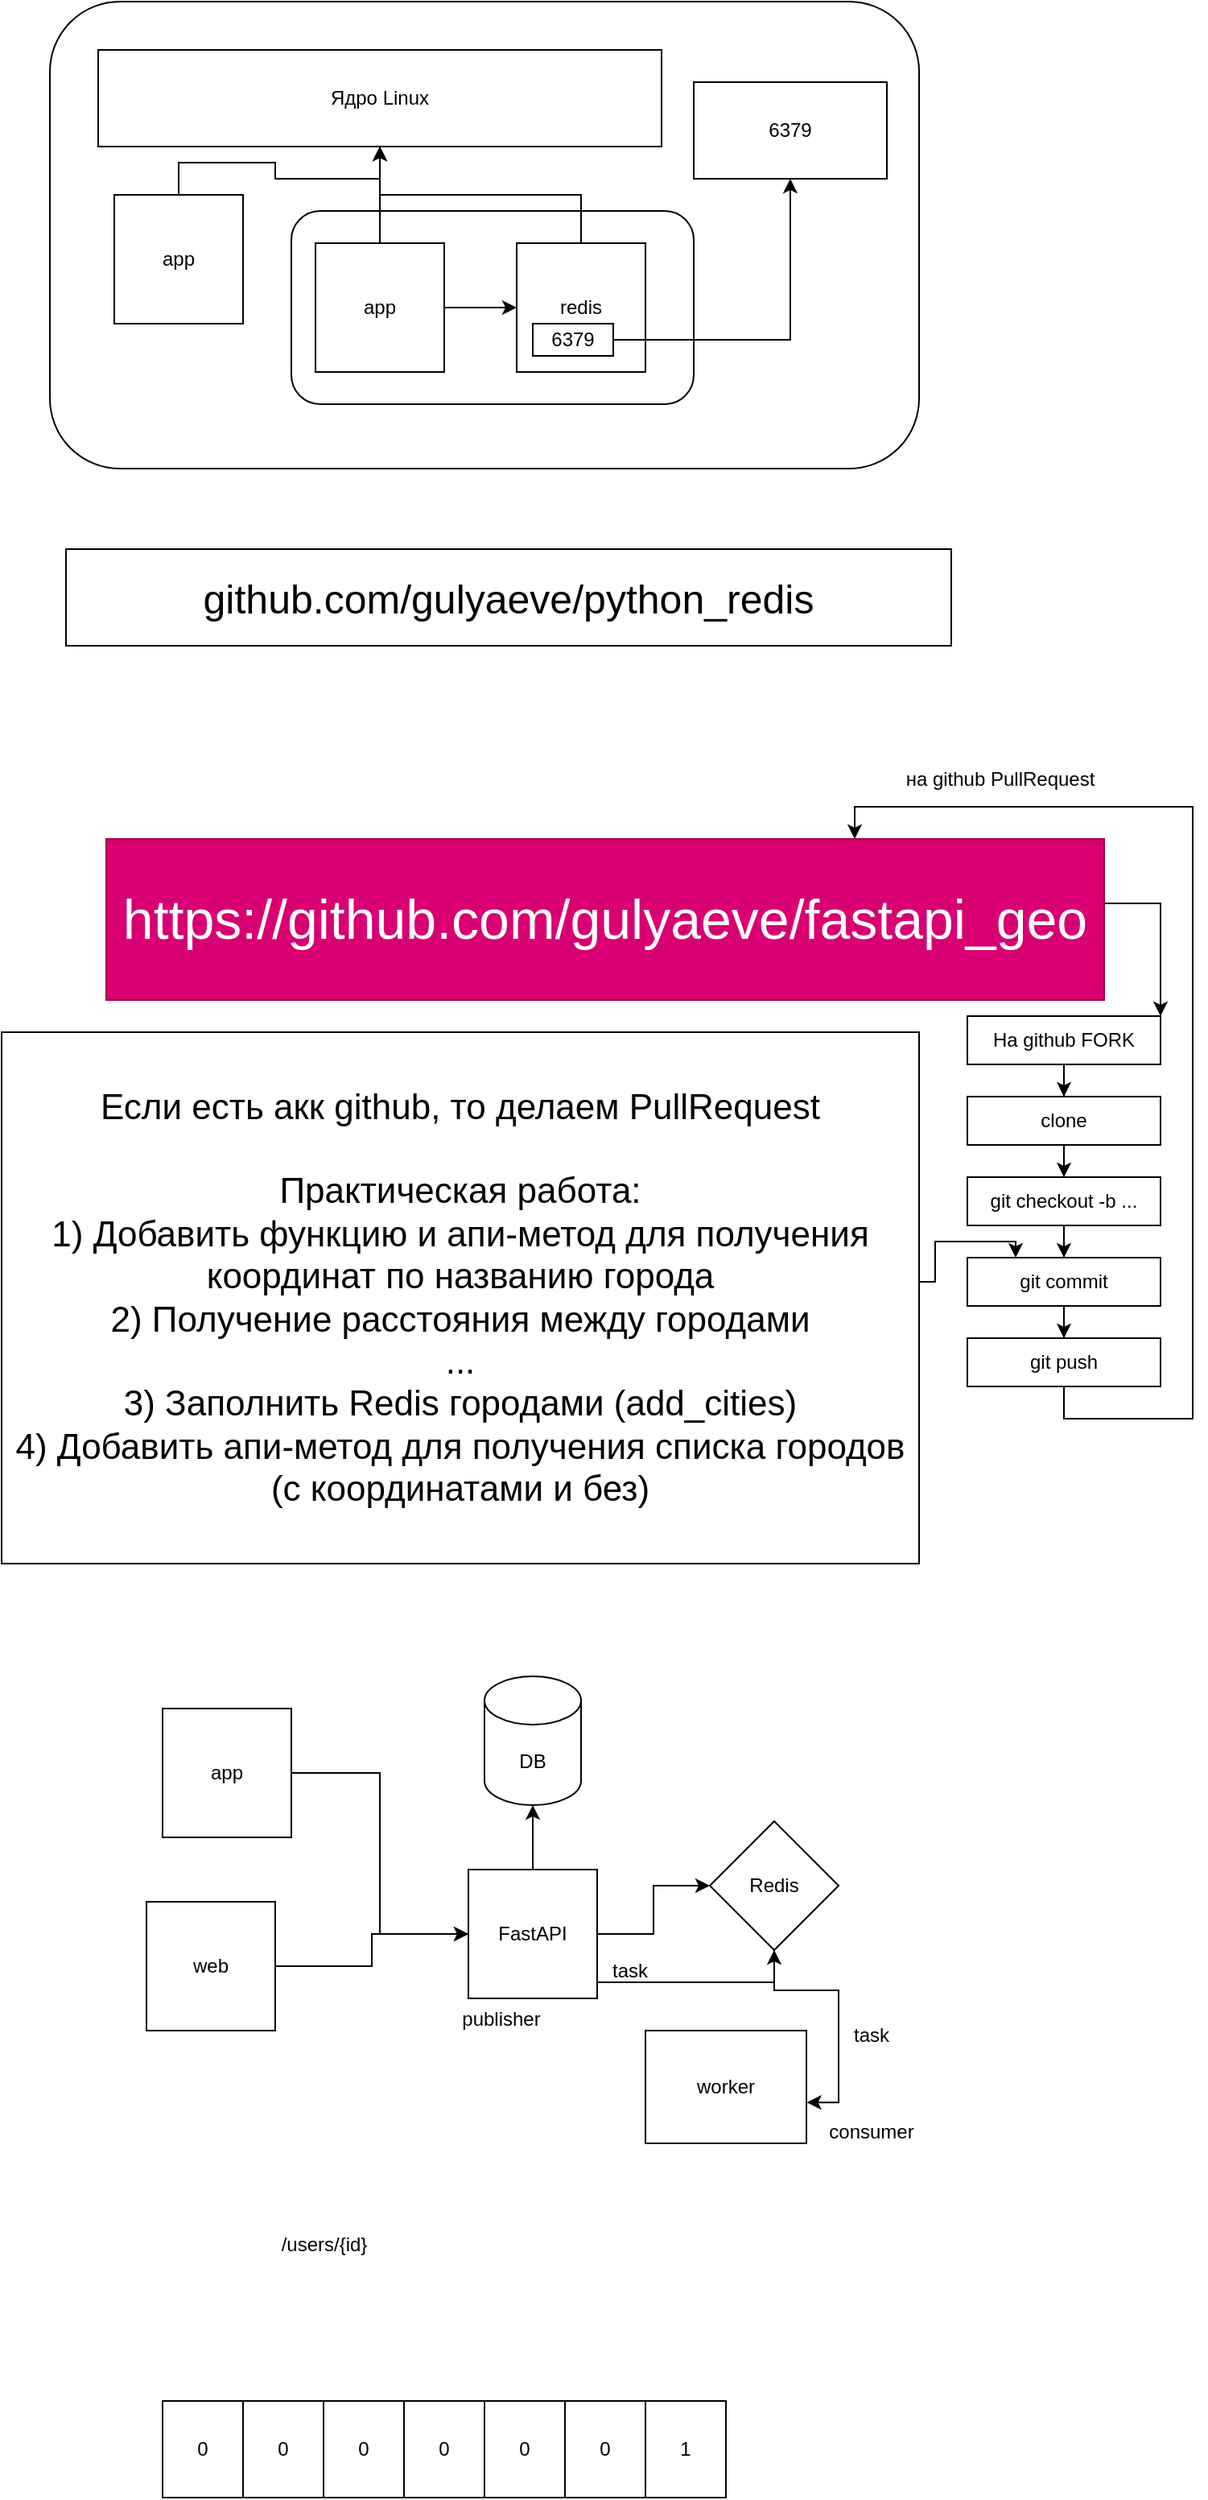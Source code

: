 <mxfile version="26.0.16">
  <diagram name="Страница — 1" id="WQwuP09TPoMwarvuiuxg">
    <mxGraphModel dx="1142" dy="592" grid="1" gridSize="10" guides="1" tooltips="1" connect="1" arrows="1" fold="1" page="1" pageScale="1" pageWidth="827" pageHeight="1169" math="0" shadow="0">
      <root>
        <mxCell id="0" />
        <mxCell id="1" parent="0" />
        <mxCell id="fn4winlbEcdYrHhDFiLH-1" value="" style="rounded=1;whiteSpace=wrap;html=1;" parent="1" vertex="1">
          <mxGeometry x="60" y="150" width="540" height="290" as="geometry" />
        </mxCell>
        <mxCell id="fn4winlbEcdYrHhDFiLH-2" value="Ядро Linux" style="rounded=0;whiteSpace=wrap;html=1;" parent="1" vertex="1">
          <mxGeometry x="90" y="180" width="350" height="60" as="geometry" />
        </mxCell>
        <mxCell id="fn4winlbEcdYrHhDFiLH-4" style="edgeStyle=orthogonalEdgeStyle;rounded=0;orthogonalLoop=1;jettySize=auto;html=1;" parent="1" source="fn4winlbEcdYrHhDFiLH-3" target="fn4winlbEcdYrHhDFiLH-2" edge="1">
          <mxGeometry relative="1" as="geometry" />
        </mxCell>
        <mxCell id="fn4winlbEcdYrHhDFiLH-3" value="app" style="whiteSpace=wrap;html=1;aspect=fixed;" parent="1" vertex="1">
          <mxGeometry x="100" y="270" width="80" height="80" as="geometry" />
        </mxCell>
        <mxCell id="fn4winlbEcdYrHhDFiLH-5" value="" style="rounded=1;whiteSpace=wrap;html=1;" parent="1" vertex="1">
          <mxGeometry x="210" y="280" width="250" height="120" as="geometry" />
        </mxCell>
        <mxCell id="fn4winlbEcdYrHhDFiLH-8" style="edgeStyle=orthogonalEdgeStyle;rounded=0;orthogonalLoop=1;jettySize=auto;html=1;" parent="1" source="fn4winlbEcdYrHhDFiLH-6" target="fn4winlbEcdYrHhDFiLH-2" edge="1">
          <mxGeometry relative="1" as="geometry" />
        </mxCell>
        <mxCell id="fn4winlbEcdYrHhDFiLH-10" style="edgeStyle=orthogonalEdgeStyle;rounded=0;orthogonalLoop=1;jettySize=auto;html=1;entryX=0;entryY=0.5;entryDx=0;entryDy=0;" parent="1" source="fn4winlbEcdYrHhDFiLH-6" target="fn4winlbEcdYrHhDFiLH-7" edge="1">
          <mxGeometry relative="1" as="geometry" />
        </mxCell>
        <mxCell id="fn4winlbEcdYrHhDFiLH-6" value="app" style="whiteSpace=wrap;html=1;aspect=fixed;" parent="1" vertex="1">
          <mxGeometry x="225" y="300" width="80" height="80" as="geometry" />
        </mxCell>
        <mxCell id="fn4winlbEcdYrHhDFiLH-9" style="edgeStyle=orthogonalEdgeStyle;rounded=0;orthogonalLoop=1;jettySize=auto;html=1;" parent="1" source="fn4winlbEcdYrHhDFiLH-7" target="fn4winlbEcdYrHhDFiLH-2" edge="1">
          <mxGeometry relative="1" as="geometry" />
        </mxCell>
        <mxCell id="fn4winlbEcdYrHhDFiLH-7" value="redis" style="whiteSpace=wrap;html=1;aspect=fixed;" parent="1" vertex="1">
          <mxGeometry x="350" y="300" width="80" height="80" as="geometry" />
        </mxCell>
        <mxCell id="fn4winlbEcdYrHhDFiLH-11" value="6379" style="rounded=0;whiteSpace=wrap;html=1;" parent="1" vertex="1">
          <mxGeometry x="460" y="200" width="120" height="60" as="geometry" />
        </mxCell>
        <mxCell id="fn4winlbEcdYrHhDFiLH-13" style="edgeStyle=orthogonalEdgeStyle;rounded=0;orthogonalLoop=1;jettySize=auto;html=1;" parent="1" source="fn4winlbEcdYrHhDFiLH-12" target="fn4winlbEcdYrHhDFiLH-11" edge="1">
          <mxGeometry relative="1" as="geometry" />
        </mxCell>
        <mxCell id="fn4winlbEcdYrHhDFiLH-12" value="6379" style="rounded=0;whiteSpace=wrap;html=1;" parent="1" vertex="1">
          <mxGeometry x="360" y="350" width="50" height="20" as="geometry" />
        </mxCell>
        <mxCell id="fn4winlbEcdYrHhDFiLH-15" value="&lt;font style=&quot;font-size: 25px;&quot;&gt;github.com/gulyaeve/python_redis&lt;/font&gt;" style="whiteSpace=wrap;html=1;" parent="1" vertex="1">
          <mxGeometry x="70" y="490" width="550" height="60" as="geometry" />
        </mxCell>
        <mxCell id="KBHfh1e-qDfWNZJxdLg--4" style="edgeStyle=orthogonalEdgeStyle;rounded=0;orthogonalLoop=1;jettySize=auto;html=1;entryX=1;entryY=0;entryDx=0;entryDy=0;" parent="1" source="KBHfh1e-qDfWNZJxdLg--1" target="KBHfh1e-qDfWNZJxdLg--3" edge="1">
          <mxGeometry relative="1" as="geometry">
            <Array as="points">
              <mxPoint x="750" y="710" />
            </Array>
          </mxGeometry>
        </mxCell>
        <mxCell id="KBHfh1e-qDfWNZJxdLg--1" value="&lt;font style=&quot;font-size: 34px;&quot;&gt;https://github.com/gulyaeve/fastapi_geo&lt;/font&gt;" style="whiteSpace=wrap;html=1;fillColor=#d80073;fontColor=#ffffff;strokeColor=#A50040;" parent="1" vertex="1">
          <mxGeometry x="95" y="670" width="620" height="100" as="geometry" />
        </mxCell>
        <mxCell id="KBHfh1e-qDfWNZJxdLg--15" style="edgeStyle=orthogonalEdgeStyle;rounded=0;orthogonalLoop=1;jettySize=auto;html=1;entryX=0.25;entryY=0;entryDx=0;entryDy=0;" parent="1" source="KBHfh1e-qDfWNZJxdLg--2" target="KBHfh1e-qDfWNZJxdLg--9" edge="1">
          <mxGeometry relative="1" as="geometry">
            <Array as="points">
              <mxPoint x="610" y="945" />
              <mxPoint x="610" y="920" />
              <mxPoint x="660" y="920" />
            </Array>
          </mxGeometry>
        </mxCell>
        <mxCell id="KBHfh1e-qDfWNZJxdLg--2" value="&lt;font style=&quot;font-size: 22px;&quot;&gt;Если есть акк github, то делаем PullRequest&lt;br&gt;&lt;br&gt;Практическая работа:&lt;/font&gt;&lt;div&gt;&lt;font style=&quot;font-size: 22px;&quot;&gt;1) Добавить функцию и апи-метод для получения координат по названию города&lt;/font&gt;&lt;/div&gt;&lt;div&gt;&lt;font style=&quot;font-size: 22px;&quot;&gt;2) Получение расстояния между городами&lt;br&gt;...&lt;br&gt;3) Заполнить Redis городами (add_cities)&lt;/font&gt;&lt;/div&gt;&lt;div&gt;&lt;font style=&quot;font-size: 22px;&quot;&gt;4) Добавить апи-метод для получения списка городов (с координатами и без)&lt;/font&gt;&lt;/div&gt;" style="rounded=0;whiteSpace=wrap;html=1;" parent="1" vertex="1">
          <mxGeometry x="30" y="790" width="570" height="330" as="geometry" />
        </mxCell>
        <mxCell id="KBHfh1e-qDfWNZJxdLg--6" style="edgeStyle=orthogonalEdgeStyle;rounded=0;orthogonalLoop=1;jettySize=auto;html=1;entryX=0.5;entryY=0;entryDx=0;entryDy=0;" parent="1" source="KBHfh1e-qDfWNZJxdLg--3" target="KBHfh1e-qDfWNZJxdLg--5" edge="1">
          <mxGeometry relative="1" as="geometry" />
        </mxCell>
        <mxCell id="KBHfh1e-qDfWNZJxdLg--3" value="На github FORK" style="rounded=0;whiteSpace=wrap;html=1;" parent="1" vertex="1">
          <mxGeometry x="630" y="780" width="120" height="30" as="geometry" />
        </mxCell>
        <mxCell id="KBHfh1e-qDfWNZJxdLg--8" style="edgeStyle=orthogonalEdgeStyle;rounded=0;orthogonalLoop=1;jettySize=auto;html=1;entryX=0.5;entryY=0;entryDx=0;entryDy=0;" parent="1" source="KBHfh1e-qDfWNZJxdLg--5" target="KBHfh1e-qDfWNZJxdLg--7" edge="1">
          <mxGeometry relative="1" as="geometry" />
        </mxCell>
        <mxCell id="KBHfh1e-qDfWNZJxdLg--5" value="clone" style="rounded=0;whiteSpace=wrap;html=1;" parent="1" vertex="1">
          <mxGeometry x="630" y="830" width="120" height="30" as="geometry" />
        </mxCell>
        <mxCell id="KBHfh1e-qDfWNZJxdLg--10" style="edgeStyle=orthogonalEdgeStyle;rounded=0;orthogonalLoop=1;jettySize=auto;html=1;entryX=0.5;entryY=0;entryDx=0;entryDy=0;" parent="1" source="KBHfh1e-qDfWNZJxdLg--7" target="KBHfh1e-qDfWNZJxdLg--9" edge="1">
          <mxGeometry relative="1" as="geometry" />
        </mxCell>
        <mxCell id="KBHfh1e-qDfWNZJxdLg--7" value="git checkout -b ..." style="rounded=0;whiteSpace=wrap;html=1;" parent="1" vertex="1">
          <mxGeometry x="630" y="880" width="120" height="30" as="geometry" />
        </mxCell>
        <mxCell id="KBHfh1e-qDfWNZJxdLg--12" style="edgeStyle=orthogonalEdgeStyle;rounded=0;orthogonalLoop=1;jettySize=auto;html=1;entryX=0.5;entryY=0;entryDx=0;entryDy=0;" parent="1" source="KBHfh1e-qDfWNZJxdLg--9" target="KBHfh1e-qDfWNZJxdLg--11" edge="1">
          <mxGeometry relative="1" as="geometry" />
        </mxCell>
        <mxCell id="KBHfh1e-qDfWNZJxdLg--9" value="git commit" style="rounded=0;whiteSpace=wrap;html=1;" parent="1" vertex="1">
          <mxGeometry x="630" y="930" width="120" height="30" as="geometry" />
        </mxCell>
        <mxCell id="KBHfh1e-qDfWNZJxdLg--13" style="edgeStyle=orthogonalEdgeStyle;rounded=0;orthogonalLoop=1;jettySize=auto;html=1;entryX=0.75;entryY=0;entryDx=0;entryDy=0;" parent="1" source="KBHfh1e-qDfWNZJxdLg--11" target="KBHfh1e-qDfWNZJxdLg--1" edge="1">
          <mxGeometry relative="1" as="geometry">
            <Array as="points">
              <mxPoint x="690" y="1030" />
              <mxPoint x="770" y="1030" />
              <mxPoint x="770" y="650" />
              <mxPoint x="560" y="650" />
            </Array>
          </mxGeometry>
        </mxCell>
        <mxCell id="KBHfh1e-qDfWNZJxdLg--11" value="git push" style="rounded=0;whiteSpace=wrap;html=1;" parent="1" vertex="1">
          <mxGeometry x="630" y="980" width="120" height="30" as="geometry" />
        </mxCell>
        <mxCell id="KBHfh1e-qDfWNZJxdLg--14" value="на github PullRequest" style="text;html=1;align=center;verticalAlign=middle;resizable=0;points=[];autosize=1;strokeColor=none;fillColor=none;" parent="1" vertex="1">
          <mxGeometry x="580" y="618" width="140" height="30" as="geometry" />
        </mxCell>
        <mxCell id="KBHfh1e-qDfWNZJxdLg--19" style="edgeStyle=orthogonalEdgeStyle;rounded=0;orthogonalLoop=1;jettySize=auto;html=1;" parent="1" source="KBHfh1e-qDfWNZJxdLg--16" target="KBHfh1e-qDfWNZJxdLg--17" edge="1">
          <mxGeometry relative="1" as="geometry" />
        </mxCell>
        <mxCell id="KBHfh1e-qDfWNZJxdLg--20" style="edgeStyle=orthogonalEdgeStyle;rounded=0;orthogonalLoop=1;jettySize=auto;html=1;" parent="1" source="KBHfh1e-qDfWNZJxdLg--16" target="KBHfh1e-qDfWNZJxdLg--18" edge="1">
          <mxGeometry relative="1" as="geometry" />
        </mxCell>
        <mxCell id="cM8j93rt0SA525iANO2E-9" style="edgeStyle=orthogonalEdgeStyle;rounded=0;orthogonalLoop=1;jettySize=auto;html=1;entryX=0.5;entryY=1;entryDx=0;entryDy=0;" edge="1" parent="1" source="KBHfh1e-qDfWNZJxdLg--16" target="KBHfh1e-qDfWNZJxdLg--18">
          <mxGeometry relative="1" as="geometry">
            <Array as="points">
              <mxPoint x="510" y="1380" />
            </Array>
          </mxGeometry>
        </mxCell>
        <mxCell id="KBHfh1e-qDfWNZJxdLg--16" value="FastAPI" style="whiteSpace=wrap;html=1;aspect=fixed;" parent="1" vertex="1">
          <mxGeometry x="320" y="1310" width="80" height="80" as="geometry" />
        </mxCell>
        <mxCell id="KBHfh1e-qDfWNZJxdLg--17" value="DB" style="shape=cylinder3;whiteSpace=wrap;html=1;boundedLbl=1;backgroundOutline=1;size=15;" parent="1" vertex="1">
          <mxGeometry x="330" y="1190" width="60" height="80" as="geometry" />
        </mxCell>
        <mxCell id="KBHfh1e-qDfWNZJxdLg--18" value="Redis" style="rhombus;whiteSpace=wrap;html=1;" parent="1" vertex="1">
          <mxGeometry x="470" y="1280" width="80" height="80" as="geometry" />
        </mxCell>
        <mxCell id="KBHfh1e-qDfWNZJxdLg--23" style="edgeStyle=orthogonalEdgeStyle;rounded=0;orthogonalLoop=1;jettySize=auto;html=1;entryX=0;entryY=0.5;entryDx=0;entryDy=0;" parent="1" source="KBHfh1e-qDfWNZJxdLg--21" target="KBHfh1e-qDfWNZJxdLg--16" edge="1">
          <mxGeometry relative="1" as="geometry" />
        </mxCell>
        <mxCell id="KBHfh1e-qDfWNZJxdLg--21" value="app" style="whiteSpace=wrap;html=1;aspect=fixed;" parent="1" vertex="1">
          <mxGeometry x="130" y="1210" width="80" height="80" as="geometry" />
        </mxCell>
        <mxCell id="KBHfh1e-qDfWNZJxdLg--24" style="edgeStyle=orthogonalEdgeStyle;rounded=0;orthogonalLoop=1;jettySize=auto;html=1;" parent="1" source="KBHfh1e-qDfWNZJxdLg--22" target="KBHfh1e-qDfWNZJxdLg--16" edge="1">
          <mxGeometry relative="1" as="geometry" />
        </mxCell>
        <mxCell id="KBHfh1e-qDfWNZJxdLg--22" value="web" style="whiteSpace=wrap;html=1;aspect=fixed;" parent="1" vertex="1">
          <mxGeometry x="120" y="1330" width="80" height="80" as="geometry" />
        </mxCell>
        <mxCell id="KBHfh1e-qDfWNZJxdLg--25" value="/users/{id}" style="text;html=1;align=center;verticalAlign=middle;resizable=0;points=[];autosize=1;strokeColor=none;fillColor=none;" parent="1" vertex="1">
          <mxGeometry x="190" y="1528" width="80" height="30" as="geometry" />
        </mxCell>
        <mxCell id="cM8j93rt0SA525iANO2E-1" value="0" style="rounded=0;whiteSpace=wrap;html=1;" vertex="1" parent="1">
          <mxGeometry x="130" y="1640" width="50" height="60" as="geometry" />
        </mxCell>
        <mxCell id="cM8j93rt0SA525iANO2E-2" value="0" style="rounded=0;whiteSpace=wrap;html=1;" vertex="1" parent="1">
          <mxGeometry x="180" y="1640" width="50" height="60" as="geometry" />
        </mxCell>
        <mxCell id="cM8j93rt0SA525iANO2E-3" value="0" style="rounded=0;whiteSpace=wrap;html=1;" vertex="1" parent="1">
          <mxGeometry x="230" y="1640" width="50" height="60" as="geometry" />
        </mxCell>
        <mxCell id="cM8j93rt0SA525iANO2E-4" value="0" style="rounded=0;whiteSpace=wrap;html=1;" vertex="1" parent="1">
          <mxGeometry x="280" y="1640" width="50" height="60" as="geometry" />
        </mxCell>
        <mxCell id="cM8j93rt0SA525iANO2E-5" value="0" style="rounded=0;whiteSpace=wrap;html=1;" vertex="1" parent="1">
          <mxGeometry x="330" y="1640" width="50" height="60" as="geometry" />
        </mxCell>
        <mxCell id="cM8j93rt0SA525iANO2E-6" value="0" style="rounded=0;whiteSpace=wrap;html=1;" vertex="1" parent="1">
          <mxGeometry x="380" y="1640" width="50" height="60" as="geometry" />
        </mxCell>
        <mxCell id="cM8j93rt0SA525iANO2E-7" value="1" style="rounded=0;whiteSpace=wrap;html=1;" vertex="1" parent="1">
          <mxGeometry x="430" y="1640" width="50" height="60" as="geometry" />
        </mxCell>
        <mxCell id="cM8j93rt0SA525iANO2E-8" value="worker" style="rounded=0;whiteSpace=wrap;html=1;" vertex="1" parent="1">
          <mxGeometry x="430" y="1410" width="100" height="70" as="geometry" />
        </mxCell>
        <mxCell id="cM8j93rt0SA525iANO2E-10" value="task" style="text;html=1;align=center;verticalAlign=middle;resizable=0;points=[];autosize=1;strokeColor=none;fillColor=none;" vertex="1" parent="1">
          <mxGeometry x="395" y="1358" width="50" height="30" as="geometry" />
        </mxCell>
        <mxCell id="cM8j93rt0SA525iANO2E-11" style="edgeStyle=orthogonalEdgeStyle;rounded=0;orthogonalLoop=1;jettySize=auto;html=1;entryX=1.003;entryY=0.637;entryDx=0;entryDy=0;entryPerimeter=0;" edge="1" parent="1" source="KBHfh1e-qDfWNZJxdLg--18" target="cM8j93rt0SA525iANO2E-8">
          <mxGeometry relative="1" as="geometry" />
        </mxCell>
        <mxCell id="cM8j93rt0SA525iANO2E-12" value="task" style="text;html=1;align=center;verticalAlign=middle;resizable=0;points=[];autosize=1;strokeColor=none;fillColor=none;" vertex="1" parent="1">
          <mxGeometry x="545" y="1398" width="50" height="30" as="geometry" />
        </mxCell>
        <mxCell id="cM8j93rt0SA525iANO2E-13" value="publisher" style="text;html=1;align=center;verticalAlign=middle;resizable=0;points=[];autosize=1;strokeColor=none;fillColor=none;" vertex="1" parent="1">
          <mxGeometry x="305" y="1388" width="70" height="30" as="geometry" />
        </mxCell>
        <mxCell id="cM8j93rt0SA525iANO2E-14" value="consumer" style="text;html=1;align=center;verticalAlign=middle;resizable=0;points=[];autosize=1;strokeColor=none;fillColor=none;" vertex="1" parent="1">
          <mxGeometry x="530" y="1458" width="80" height="30" as="geometry" />
        </mxCell>
      </root>
    </mxGraphModel>
  </diagram>
</mxfile>
